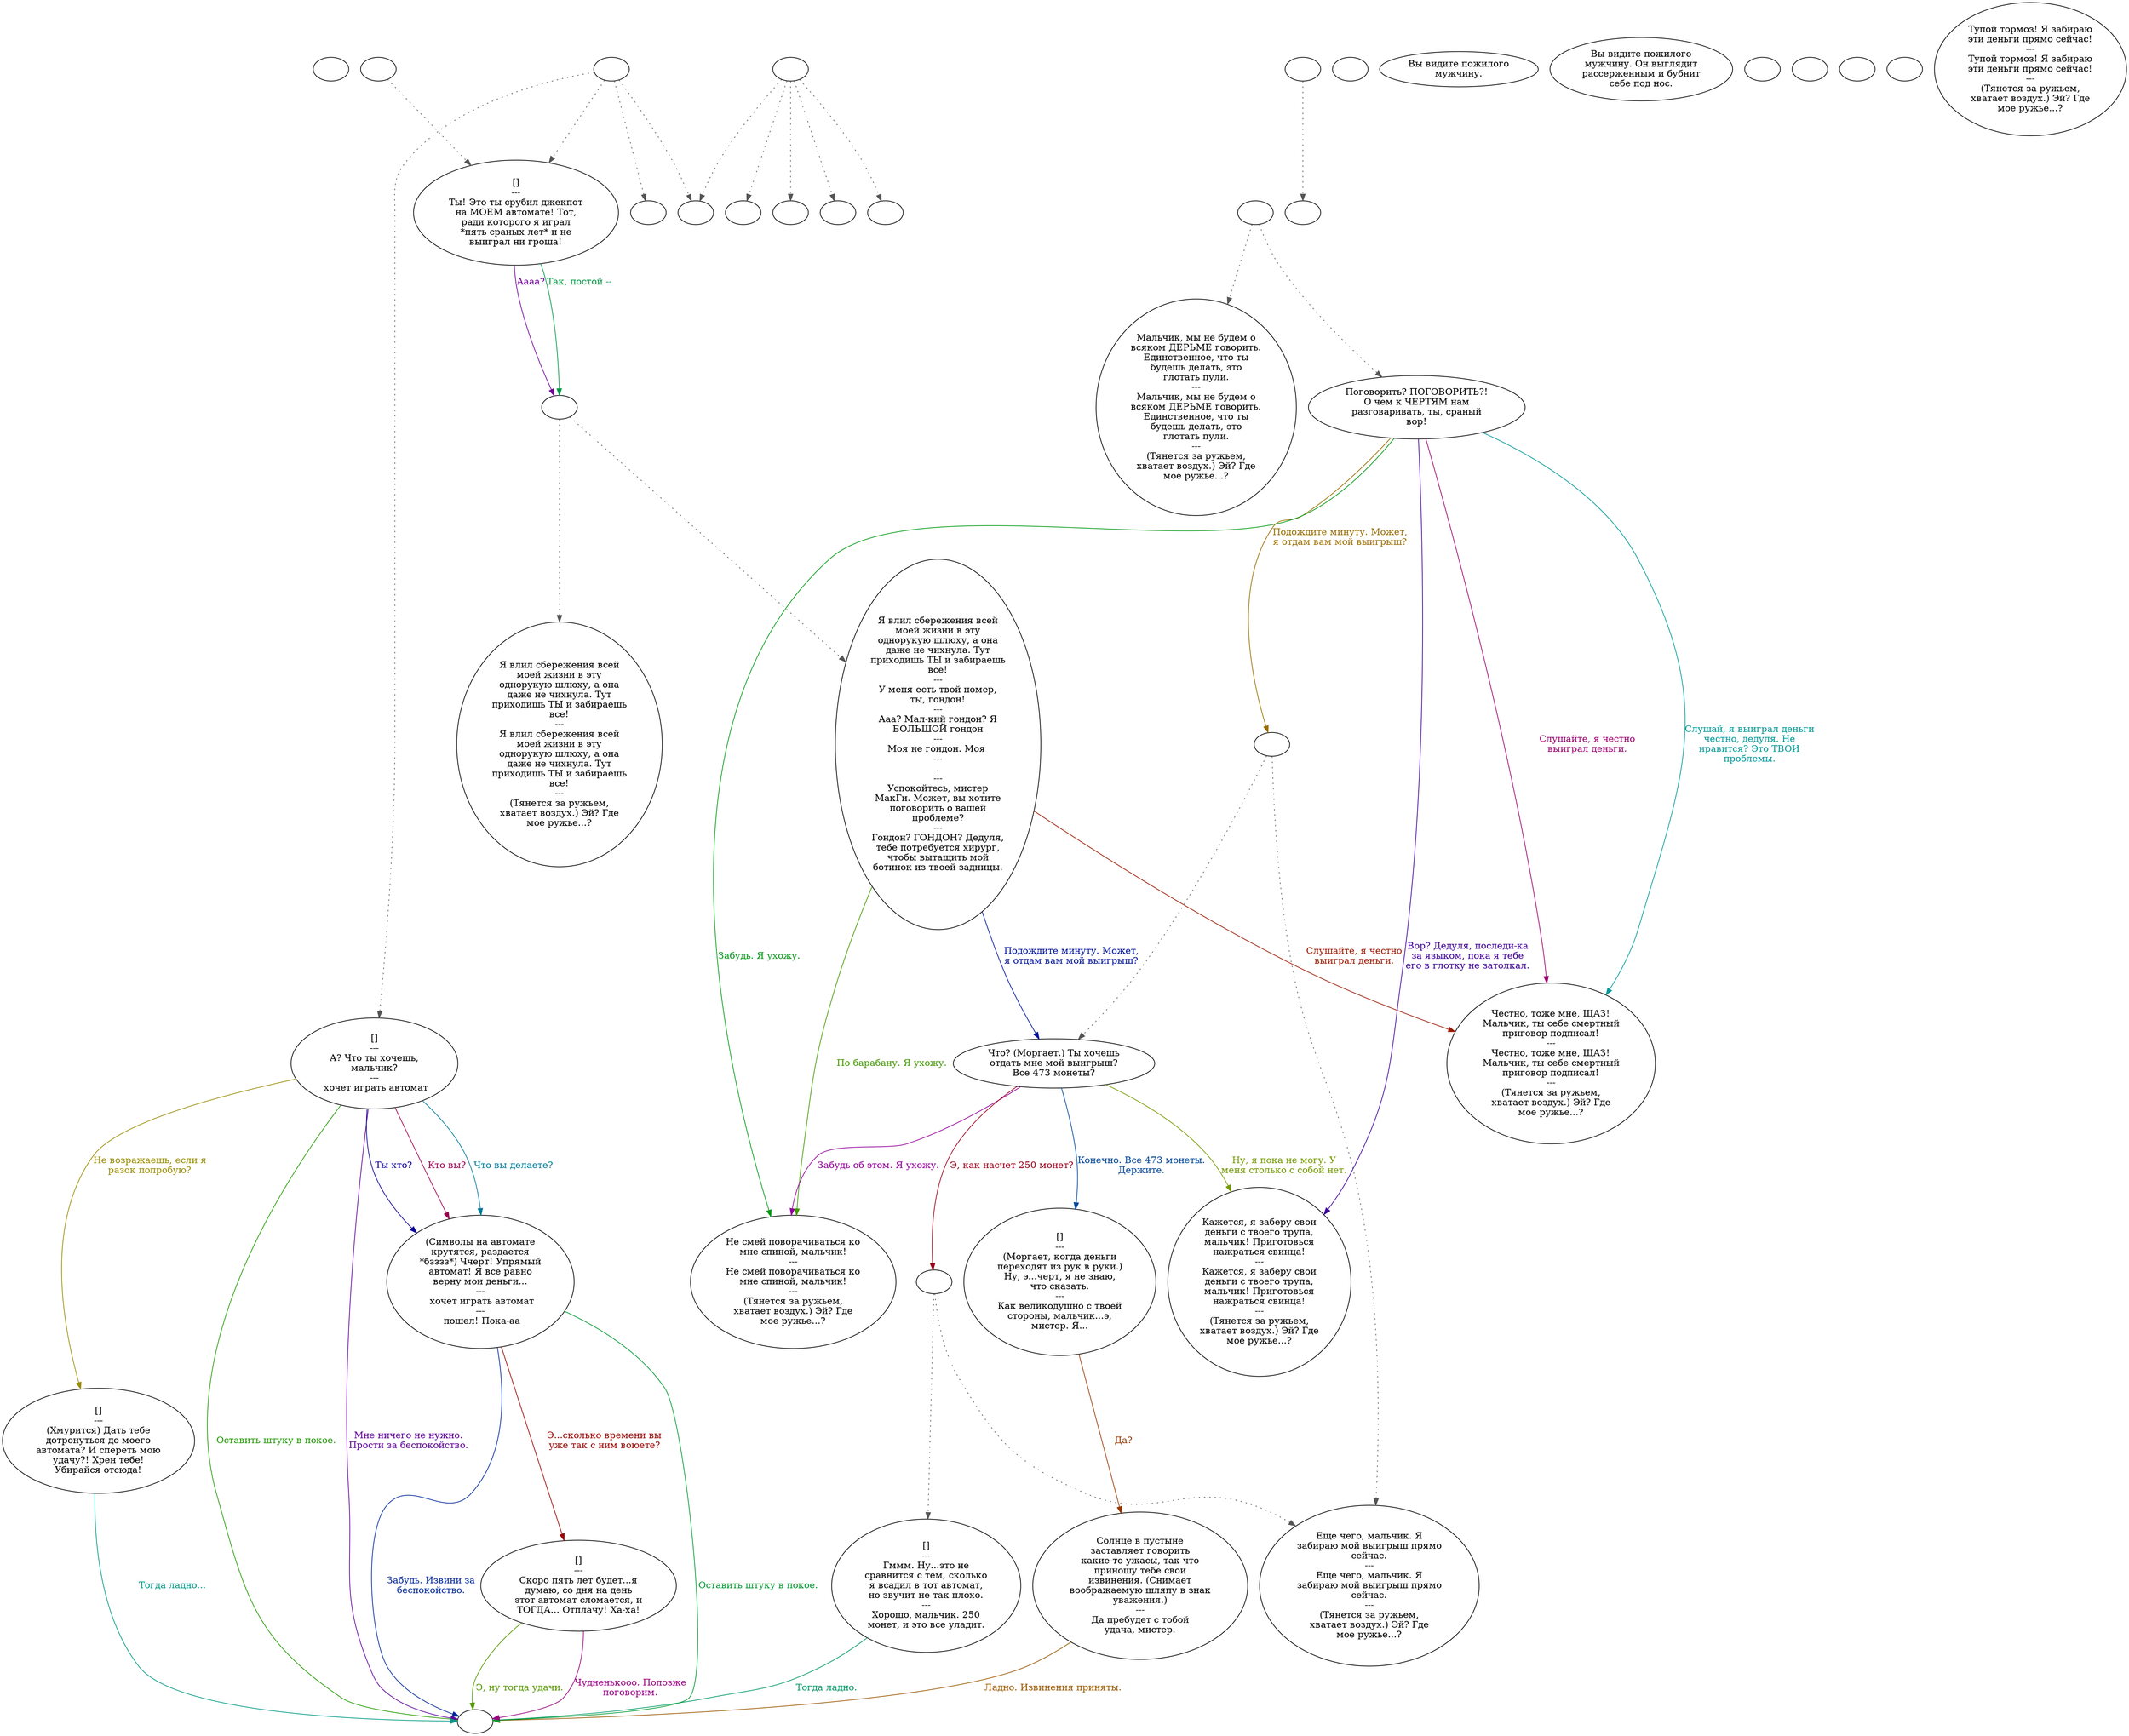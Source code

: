 digraph ncMcGee {
  "start" [style=filled       fillcolor="#FFFFFF"       color="#000000"]
  "start" [label=""]
  "critter_p_proc" [style=filled       fillcolor="#FFFFFF"       color="#000000"]
  "critter_p_proc" -> "Node007" [style=dotted color="#555555"]
  "critter_p_proc" [label=""]
  "pickup_p_proc" [style=filled       fillcolor="#FFFFFF"       color="#000000"]
  "pickup_p_proc" -> "Node998" [style=dotted color="#555555"]
  "pickup_p_proc" [label=""]
  "talk_p_proc" [style=filled       fillcolor="#FFFFFF"       color="#000000"]
  "talk_p_proc" -> "Node006" [style=dotted color="#555555"]
  "talk_p_proc" -> "Node007" [style=dotted color="#555555"]
  "talk_p_proc" -> "Node004" [style=dotted color="#555555"]
  "talk_p_proc" -> "Node017" [style=dotted color="#555555"]
  "talk_p_proc" [label=""]
  "destroy_p_proc" [style=filled       fillcolor="#FFFFFF"       color="#000000"]
  "destroy_p_proc" [label=""]
  "look_at_p_proc" [style=filled       fillcolor="#FFFFFF"       color="#000000"]
  "look_at_p_proc" [label="Вы видите пожилого\nмужчину."]
  "description_p_proc" [style=filled       fillcolor="#FFFFFF"       color="#000000"]
  "description_p_proc" [label="Вы видите пожилого\nмужчину. Он выглядит\nрассерженным и бубнит\nсебе под нос."]
  "use_skill_on_p_proc" [style=filled       fillcolor="#FFFFFF"       color="#000000"]
  "use_skill_on_p_proc" [label=""]
  "damage_p_proc" [style=filled       fillcolor="#FFFFFF"       color="#000000"]
  "damage_p_proc" [label=""]
  "map_enter_p_proc" [style=filled       fillcolor="#FFFFFF"       color="#000000"]
  "map_enter_p_proc" [label=""]
  "timed_event_p_proc" [style=filled       fillcolor="#FFFFFF"       color="#000000"]
  "timed_event_p_proc" -> "Node002" [style=dotted color="#555555"]
  "timed_event_p_proc" -> "Node001" [style=dotted color="#555555"]
  "timed_event_p_proc" -> "Node004" [style=dotted color="#555555"]
  "timed_event_p_proc" -> "Node005" [style=dotted color="#555555"]
  "timed_event_p_proc" -> "Node003" [style=dotted color="#555555"]
  "timed_event_p_proc" [label=""]
  "map_update_p_proc" [style=filled       fillcolor="#FFFFFF"       color="#000000"]
  "map_update_p_proc" [label=""]
  "Node998" [style=filled       fillcolor="#FFFFFF"       color="#000000"]
  "Node998" [label=""]
  "Node999" [style=filled       fillcolor="#FFFFFF"       color="#000000"]
  "Node999" [label=""]
  "Node990" [style=filled       fillcolor="#FFFFFF"       color="#000000"]
  "Node990" -> "Node008" [style=dotted color="#555555"]
  "Node990" -> "Node023" [style=dotted color="#555555"]
  "Node990" [label=""]
  "Node989" [style=filled       fillcolor="#FFFFFF"       color="#000000"]
  "Node989" -> "Node009" [style=dotted color="#555555"]
  "Node989" -> "Node010" [style=dotted color="#555555"]
  "Node989" [label=""]
  "Node988" [style=filled       fillcolor="#FFFFFF"       color="#000000"]
  "Node988" -> "Node012" [style=dotted color="#555555"]
  "Node988" -> "Node014" [style=dotted color="#555555"]
  "Node988" [label=""]
  "Node001" [style=filled       fillcolor="#FFFFFF"       color="#000000"]
  "Node001" [label=""]
  "Node002" [style=filled       fillcolor="#FFFFFF"       color="#000000"]
  "Node002" [label=""]
  "Node003" [style=filled       fillcolor="#FFFFFF"       color="#000000"]
  "Node003" [label=""]
  "Node004" [style=filled       fillcolor="#FFFFFF"       color="#000000"]
  "Node004" [label=""]
  "Node005" [style=filled       fillcolor="#FFFFFF"       color="#000000"]
  "Node005" [label=""]
  "Node006" [style=filled       fillcolor="#FFFFFF"       color="#000000"]
  "Node006" [label=""]
  "Node007" [style=filled       fillcolor="#FFFFFF"       color="#000000"]
  "Node007" [label="[]\n---\nТы! Это ты срубил джекпот\nна МОЕМ автомате! Тот,\nради которого я играл\n*пять сраных лет* и не\nвыиграл ни гроша!"]
  "Node007" -> "Node990" [label="Аааа?" color="#720099" fontcolor="#720099"]
  "Node007" -> "Node990" [label="Так, постой --" color="#009945" fontcolor="#009945"]
  "Node008" [style=filled       fillcolor="#FFFFFF"       color="#000000"]
  "Node008" [label="Я влил сбережения всей\nмоей жизни в эту\nоднорукую шлюху, а она\nдаже не чихнула. Тут\nприходишь ТЫ и забираешь\nвсе!\n---\nУ меня есть твой номер,\nты, гондон!\n---\nАаа? Мал-кий гондон? Я\nБОЛЬШОЙ гондон\n---\nМоя не гондон. Моя \n---\n.\n---\nУспокойтесь, мистер\nМакГи. Может, вы хотите\nпоговорить о вашей\nпроблеме?\n---\nГондон? ГОНДОН? Дедуля,\nтебе потребуется хирург,\nчтобы вытащить мой\nботинок из твоей задницы."]
  "Node008" -> "Node011" [label="Слушайте, я честно\nвыиграл деньги." color="#991900" fontcolor="#991900"]
  "Node008" -> "Node012" [label="Подождите минуту. Может,\nя отдам вам мой выигрыш?" color="#001499" fontcolor="#001499"]
  "Node008" -> "Node016" [label="По барабану. Я ухожу." color="#419900" fontcolor="#419900"]
  "Node009" [style=filled       fillcolor="#FFFFFF"       color="#000000"]
  "Node009" [label="Поговорить? ПОГОВОРИТЬ?!\nО чем к ЧЕРТЯМ нам\nразговаривать, ты, сраный\nвор!"]
  "Node009" -> "Node011" [label="Слушайте, я честно\nвыиграл деньги." color="#99006D" fontcolor="#99006D"]
  "Node009" -> "Node011" [label="Слушай, я выиграл деньги\nчестно, дедуля. Не\nнравится? Это ТВОИ\nпроблемы." color="#009998" fontcolor="#009998"]
  "Node009" -> "Node988" [label="Подождите минуту. Может,\nя отдам вам мой выигрыш?" color="#996C00" fontcolor="#996C00"]
  "Node009" -> "Node022" [label="Вор? Дедуля, последи-ка\nза языком, пока я тебе\nего в глотку не затолкал." color="#3F0099" fontcolor="#3F0099"]
  "Node009" -> "Node016" [label="Забудь. Я ухожу." color="#009912" fontcolor="#009912"]
  "Node010" [style=filled       fillcolor="#FFFFFF"       color="#000000"]
  "Node010" [label="Мальчик, мы не будем о\nвсяком ДЕРЬМЕ говорить.\nЕдинственное, что ты\nбудешь делать, это\nглотать пули.\n---\nМальчик, мы не будем о\nвсяком ДЕРЬМЕ говорить.\nЕдинственное, что ты\nбудешь делать, это\nглотать пули.\n---\n(Тянется за ружьем,\nхватает воздух.) Эй? Где\nмое ружье...?"]
  "Node011" [style=filled       fillcolor="#FFFFFF"       color="#000000"]
  "Node011" [label="Честно, тоже мне, ЩАЗ!\nМальчик, ты себе смертный\nприговор подписал!\n---\nЧестно, тоже мне, ЩАЗ!\nМальчик, ты себе смертный\nприговор подписал!\n---\n(Тянется за ружьем,\nхватает воздух.) Эй? Где\nмое ружье...?"]
  "Node012" [style=filled       fillcolor="#FFFFFF"       color="#000000"]
  "Node012" [label="Что? (Моргает.) Ты хочешь\nотдать мне мой выигрыш?\nВсе 473 монеты?"]
  "Node012" -> "Node987" [label="Э, как насчет 250 монет?" color="#99001A" fontcolor="#99001A"]
  "Node012" -> "Node015" [label="Конечно. Все 473 монеты.\nДержите." color="#004799" fontcolor="#004799"]
  "Node012" -> "Node022" [label="Ну, я пока не могу. У\nменя столько с собой нет." color="#749900" fontcolor="#749900"]
  "Node012" -> "Node016" [label="Забудь об этом. Я ухожу." color="#920099" fontcolor="#920099"]
  "Node013" [style=filled       fillcolor="#FFFFFF"       color="#000000"]
  "Node013" [label="[]\n---\nГммм. Ну...это не\nсравнится с тем, сколько\nя всадил в тот автомат,\nно звучит не так плохо.\n---\nХорошо, мальчик. 250\nмонет, и это все уладит."]
  "Node013" -> "Node999" [label="Тогда ладно." color="#009965" fontcolor="#009965"]
  "Node014" [style=filled       fillcolor="#FFFFFF"       color="#000000"]
  "Node014" [label="Еще чего, мальчик. Я\nзабираю мой выигрыш прямо\nсейчас.\n---\nЕще чего, мальчик. Я\nзабираю мой выигрыш прямо\nсейчас.\n---\n(Тянется за ружьем,\nхватает воздух.) Эй? Где\nмое ружье...?"]
  "Node015" [style=filled       fillcolor="#FFFFFF"       color="#000000"]
  "Node015" [label="[]\n---\n(Моргает, когда деньги\nпереходят из рук в руки.)\nНу, э...черт, я не знаю,\nчто сказать.\n---\nКак великодушно с твоей\nстороны, мальчик...э,\nмистер. Я..."]
  "Node015" -> "Node024" [label="Да?" color="#993800" fontcolor="#993800"]
  "Node016" [style=filled       fillcolor="#FFFFFF"       color="#000000"]
  "Node016" [label="Не смей поворачиваться ко\nмне спиной, мальчик!\n---\nНе смей поворачиваться ко\nмне спиной, мальчик!\n---\n(Тянется за ружьем,\nхватает воздух.) Эй? Где\nмое ружье...?"]
  "Node017" [style=filled       fillcolor="#FFFFFF"       color="#000000"]
  "Node017" [label="[]\n---\nА? Что ты хочешь,\nмальчик?\n---\n хочет играть автомат"]
  "Node017" -> "Node018" [label="Ты хто?" color="#0C0099" fontcolor="#0C0099"]
  "Node017" -> "Node999" [label="Оставить штуку в покое." color="#219900" fontcolor="#219900"]
  "Node017" -> "Node018" [label="Кто вы?" color="#99004E" fontcolor="#99004E"]
  "Node017" -> "Node018" [label="Что вы делаете?" color="#007A99" fontcolor="#007A99"]
  "Node017" -> "Node020" [label="Не возражаешь, если я\nразок попробую?" color="#998B00" fontcolor="#998B00"]
  "Node017" -> "Node999" [label="Мне ничего не нужно.\nПрости за беспокойство." color="#5F0099" fontcolor="#5F0099"]
  "Node018" [style=filled       fillcolor="#FFFFFF"       color="#000000"]
  "Node018" [label="(Символы на автомате\nкрутятся, раздается\n*бзззз*) Ччерт! Упрямый\nавтомат! Я все равно\nверну мои деньги...\n---\n хочет играть автомат\n---\n пошел! Пока-аа"]
  "Node018" -> "Node999" [label="Оставить штуку в покое." color="#009932" fontcolor="#009932"]
  "Node018" -> "Node019" [label="Э...сколько времени вы\nуже так с ним воюете?" color="#990500" fontcolor="#990500"]
  "Node018" -> "Node999" [label="Забудь. Извини за\nбеспокойство." color="#002799" fontcolor="#002799"]
  "Node019" [style=filled       fillcolor="#FFFFFF"       color="#000000"]
  "Node019" [label="[]\n---\nСкоро пять лет будет...я\nдумаю, со дня на день\nэтот автомат сломается, и\nТОГДА... Отплачу! Ха-ха!"]
  "Node019" -> "Node999" [label="Э, ну тогда удачи." color="#549900" fontcolor="#549900"]
  "Node019" -> "Node999" [label="Чудненькооо. Попозже\nпоговорим." color="#990081" fontcolor="#990081"]
  "Node020" [style=filled       fillcolor="#FFFFFF"       color="#000000"]
  "Node020" [label="[]\n---\n(Хмурится) Дать тебе\nдотронуться до моего\nавтомата? И спереть мою\nудачу?! Хрен тебе!\nУбирайся отсюда!"]
  "Node020" -> "Node999" [label="Тогда ладно..." color="#009985" fontcolor="#009985"]
  "Node021" [style=filled       fillcolor="#FFFFFF"       color="#000000"]
  "Node021" [label="Тупой тормоз! Я забираю\nэти деньги прямо сейчас!\n---\nТупой тормоз! Я забираю\nэти деньги прямо сейчас!\n---\n(Тянется за ружьем,\nхватает воздух.) Эй? Где\nмое ружье...?"]
  "Node022" [style=filled       fillcolor="#FFFFFF"       color="#000000"]
  "Node022" [label="Кажется, я заберу свои\nденьги с твоего трупа,\nмальчик! Приготовься\nнажраться свинца!\n---\nКажется, я заберу свои\nденьги с твоего трупа,\nмальчик! Приготовься\nнажраться свинца!\n---\n(Тянется за ружьем,\nхватает воздух.) Эй? Где\nмое ружье...?"]
  "Node023" [style=filled       fillcolor="#FFFFFF"       color="#000000"]
  "Node023" [label="Я влил сбережения всей\nмоей жизни в эту\nоднорукую шлюху, а она\nдаже не чихнула. Тут\nприходишь ТЫ и забираешь\nвсе!\n---\nЯ влил сбережения всей\nмоей жизни в эту\nоднорукую шлюху, а она\nдаже не чихнула. Тут\nприходишь ТЫ и забираешь\nвсе!\n---\n(Тянется за ружьем,\nхватает воздух.) Эй? Где\nмое ружье...?"]
  "Node024" [style=filled       fillcolor="#FFFFFF"       color="#000000"]
  "Node024" [label="Солнце в пустыне\nзаставляет говорить\nкакие-то ужасы, так что\nприношу тебе свои\nизвинения. (Снимает\nвоображаемую шляпу в знак\nуважения.)\n---\nДа пребудет с тобой\nудача, мистер."]
  "Node024" -> "Node999" [label="Ладно. Извинения приняты." color="#995800" fontcolor="#995800"]
  "Node987" [style=filled       fillcolor="#FFFFFF"       color="#000000"]
  "Node987" -> "Node013" [style=dotted color="#555555"]
  "Node987" -> "Node014" [style=dotted color="#555555"]
  "Node987" [label=""]
}